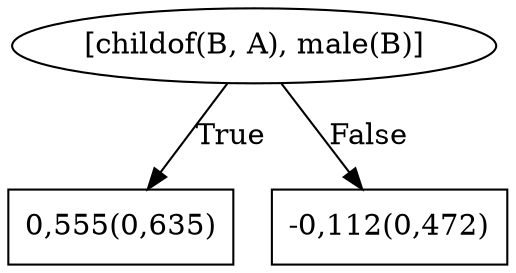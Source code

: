 digraph G{ 
1[label = "[childof(B, A), male(B)]"];
1 -> 2[label="True"];
1 -> 3[label="False"];
2[shape = box,label = "0,555(0,635)"];
3[shape = box,label = "-0,112(0,472)"];
}
